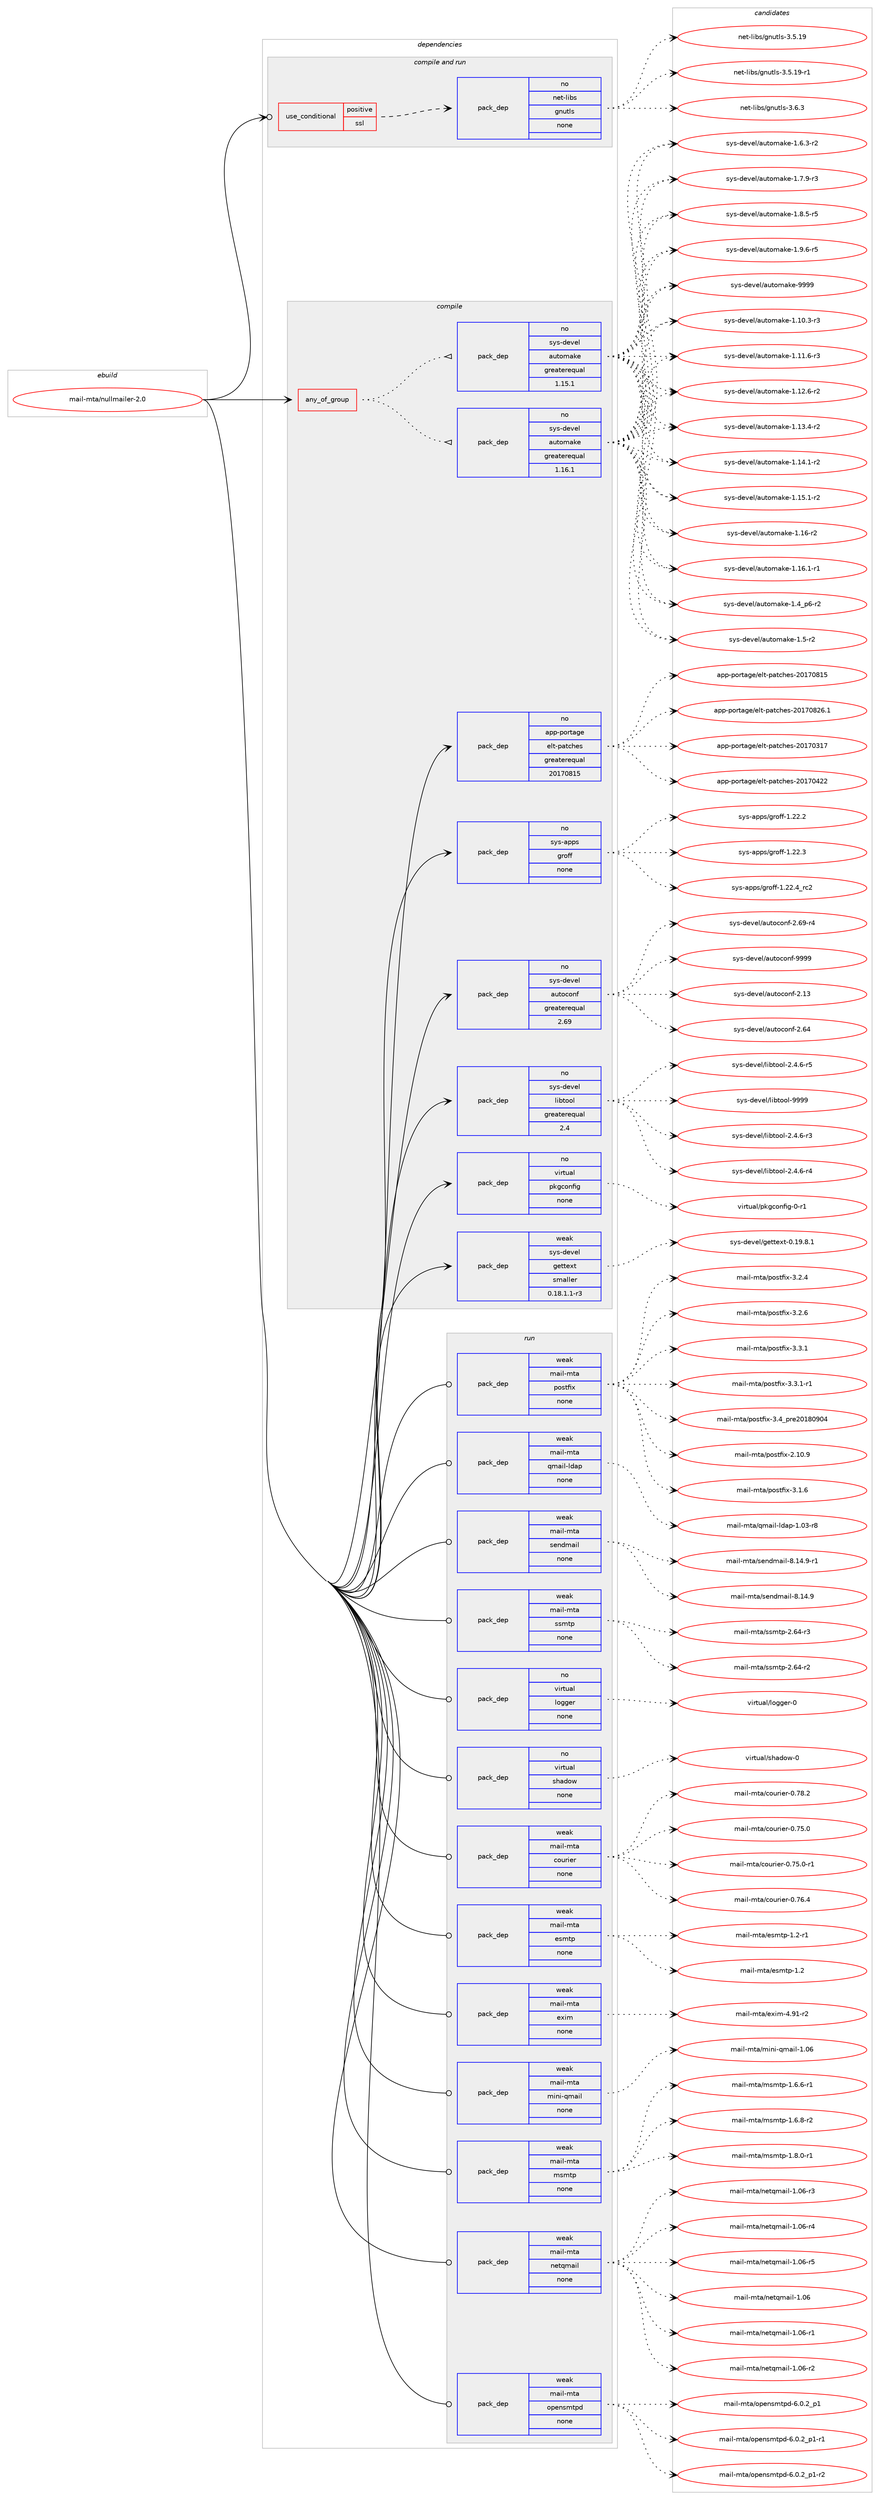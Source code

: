 digraph prolog {

# *************
# Graph options
# *************

newrank=true;
concentrate=true;
compound=true;
graph [rankdir=LR,fontname=Helvetica,fontsize=10,ranksep=1.5];#, ranksep=2.5, nodesep=0.2];
edge  [arrowhead=vee];
node  [fontname=Helvetica,fontsize=10];

# **********
# The ebuild
# **********

subgraph cluster_leftcol {
color=gray;
rank=same;
label=<<i>ebuild</i>>;
id [label="mail-mta/nullmailer-2.0", color=red, width=4, href="../mail-mta/nullmailer-2.0.svg"];
}

# ****************
# The dependencies
# ****************

subgraph cluster_midcol {
color=gray;
label=<<i>dependencies</i>>;
subgraph cluster_compile {
fillcolor="#eeeeee";
style=filled;
label=<<i>compile</i>>;
subgraph any142 {
dependency7755 [label=<<TABLE BORDER="0" CELLBORDER="1" CELLSPACING="0" CELLPADDING="4"><TR><TD CELLPADDING="10">any_of_group</TD></TR></TABLE>>, shape=none, color=red];subgraph pack5991 {
dependency7756 [label=<<TABLE BORDER="0" CELLBORDER="1" CELLSPACING="0" CELLPADDING="4" WIDTH="220"><TR><TD ROWSPAN="6" CELLPADDING="30">pack_dep</TD></TR><TR><TD WIDTH="110">no</TD></TR><TR><TD>sys-devel</TD></TR><TR><TD>automake</TD></TR><TR><TD>greaterequal</TD></TR><TR><TD>1.16.1</TD></TR></TABLE>>, shape=none, color=blue];
}
dependency7755:e -> dependency7756:w [weight=20,style="dotted",arrowhead="oinv"];
subgraph pack5992 {
dependency7757 [label=<<TABLE BORDER="0" CELLBORDER="1" CELLSPACING="0" CELLPADDING="4" WIDTH="220"><TR><TD ROWSPAN="6" CELLPADDING="30">pack_dep</TD></TR><TR><TD WIDTH="110">no</TD></TR><TR><TD>sys-devel</TD></TR><TR><TD>automake</TD></TR><TR><TD>greaterequal</TD></TR><TR><TD>1.15.1</TD></TR></TABLE>>, shape=none, color=blue];
}
dependency7755:e -> dependency7757:w [weight=20,style="dotted",arrowhead="oinv"];
}
id:e -> dependency7755:w [weight=20,style="solid",arrowhead="vee"];
subgraph pack5993 {
dependency7758 [label=<<TABLE BORDER="0" CELLBORDER="1" CELLSPACING="0" CELLPADDING="4" WIDTH="220"><TR><TD ROWSPAN="6" CELLPADDING="30">pack_dep</TD></TR><TR><TD WIDTH="110">no</TD></TR><TR><TD>app-portage</TD></TR><TR><TD>elt-patches</TD></TR><TR><TD>greaterequal</TD></TR><TR><TD>20170815</TD></TR></TABLE>>, shape=none, color=blue];
}
id:e -> dependency7758:w [weight=20,style="solid",arrowhead="vee"];
subgraph pack5994 {
dependency7759 [label=<<TABLE BORDER="0" CELLBORDER="1" CELLSPACING="0" CELLPADDING="4" WIDTH="220"><TR><TD ROWSPAN="6" CELLPADDING="30">pack_dep</TD></TR><TR><TD WIDTH="110">no</TD></TR><TR><TD>sys-apps</TD></TR><TR><TD>groff</TD></TR><TR><TD>none</TD></TR><TR><TD></TD></TR></TABLE>>, shape=none, color=blue];
}
id:e -> dependency7759:w [weight=20,style="solid",arrowhead="vee"];
subgraph pack5995 {
dependency7760 [label=<<TABLE BORDER="0" CELLBORDER="1" CELLSPACING="0" CELLPADDING="4" WIDTH="220"><TR><TD ROWSPAN="6" CELLPADDING="30">pack_dep</TD></TR><TR><TD WIDTH="110">no</TD></TR><TR><TD>sys-devel</TD></TR><TR><TD>autoconf</TD></TR><TR><TD>greaterequal</TD></TR><TR><TD>2.69</TD></TR></TABLE>>, shape=none, color=blue];
}
id:e -> dependency7760:w [weight=20,style="solid",arrowhead="vee"];
subgraph pack5996 {
dependency7761 [label=<<TABLE BORDER="0" CELLBORDER="1" CELLSPACING="0" CELLPADDING="4" WIDTH="220"><TR><TD ROWSPAN="6" CELLPADDING="30">pack_dep</TD></TR><TR><TD WIDTH="110">no</TD></TR><TR><TD>sys-devel</TD></TR><TR><TD>libtool</TD></TR><TR><TD>greaterequal</TD></TR><TR><TD>2.4</TD></TR></TABLE>>, shape=none, color=blue];
}
id:e -> dependency7761:w [weight=20,style="solid",arrowhead="vee"];
subgraph pack5997 {
dependency7762 [label=<<TABLE BORDER="0" CELLBORDER="1" CELLSPACING="0" CELLPADDING="4" WIDTH="220"><TR><TD ROWSPAN="6" CELLPADDING="30">pack_dep</TD></TR><TR><TD WIDTH="110">no</TD></TR><TR><TD>virtual</TD></TR><TR><TD>pkgconfig</TD></TR><TR><TD>none</TD></TR><TR><TD></TD></TR></TABLE>>, shape=none, color=blue];
}
id:e -> dependency7762:w [weight=20,style="solid",arrowhead="vee"];
subgraph pack5998 {
dependency7763 [label=<<TABLE BORDER="0" CELLBORDER="1" CELLSPACING="0" CELLPADDING="4" WIDTH="220"><TR><TD ROWSPAN="6" CELLPADDING="30">pack_dep</TD></TR><TR><TD WIDTH="110">weak</TD></TR><TR><TD>sys-devel</TD></TR><TR><TD>gettext</TD></TR><TR><TD>smaller</TD></TR><TR><TD>0.18.1.1-r3</TD></TR></TABLE>>, shape=none, color=blue];
}
id:e -> dependency7763:w [weight=20,style="solid",arrowhead="vee"];
}
subgraph cluster_compileandrun {
fillcolor="#eeeeee";
style=filled;
label=<<i>compile and run</i>>;
subgraph cond1613 {
dependency7764 [label=<<TABLE BORDER="0" CELLBORDER="1" CELLSPACING="0" CELLPADDING="4"><TR><TD ROWSPAN="3" CELLPADDING="10">use_conditional</TD></TR><TR><TD>positive</TD></TR><TR><TD>ssl</TD></TR></TABLE>>, shape=none, color=red];
subgraph pack5999 {
dependency7765 [label=<<TABLE BORDER="0" CELLBORDER="1" CELLSPACING="0" CELLPADDING="4" WIDTH="220"><TR><TD ROWSPAN="6" CELLPADDING="30">pack_dep</TD></TR><TR><TD WIDTH="110">no</TD></TR><TR><TD>net-libs</TD></TR><TR><TD>gnutls</TD></TR><TR><TD>none</TD></TR><TR><TD></TD></TR></TABLE>>, shape=none, color=blue];
}
dependency7764:e -> dependency7765:w [weight=20,style="dashed",arrowhead="vee"];
}
id:e -> dependency7764:w [weight=20,style="solid",arrowhead="odotvee"];
}
subgraph cluster_run {
fillcolor="#eeeeee";
style=filled;
label=<<i>run</i>>;
subgraph pack6000 {
dependency7766 [label=<<TABLE BORDER="0" CELLBORDER="1" CELLSPACING="0" CELLPADDING="4" WIDTH="220"><TR><TD ROWSPAN="6" CELLPADDING="30">pack_dep</TD></TR><TR><TD WIDTH="110">no</TD></TR><TR><TD>virtual</TD></TR><TR><TD>logger</TD></TR><TR><TD>none</TD></TR><TR><TD></TD></TR></TABLE>>, shape=none, color=blue];
}
id:e -> dependency7766:w [weight=20,style="solid",arrowhead="odot"];
subgraph pack6001 {
dependency7767 [label=<<TABLE BORDER="0" CELLBORDER="1" CELLSPACING="0" CELLPADDING="4" WIDTH="220"><TR><TD ROWSPAN="6" CELLPADDING="30">pack_dep</TD></TR><TR><TD WIDTH="110">no</TD></TR><TR><TD>virtual</TD></TR><TR><TD>shadow</TD></TR><TR><TD>none</TD></TR><TR><TD></TD></TR></TABLE>>, shape=none, color=blue];
}
id:e -> dependency7767:w [weight=20,style="solid",arrowhead="odot"];
subgraph pack6002 {
dependency7768 [label=<<TABLE BORDER="0" CELLBORDER="1" CELLSPACING="0" CELLPADDING="4" WIDTH="220"><TR><TD ROWSPAN="6" CELLPADDING="30">pack_dep</TD></TR><TR><TD WIDTH="110">weak</TD></TR><TR><TD>mail-mta</TD></TR><TR><TD>courier</TD></TR><TR><TD>none</TD></TR><TR><TD></TD></TR></TABLE>>, shape=none, color=blue];
}
id:e -> dependency7768:w [weight=20,style="solid",arrowhead="odot"];
subgraph pack6003 {
dependency7769 [label=<<TABLE BORDER="0" CELLBORDER="1" CELLSPACING="0" CELLPADDING="4" WIDTH="220"><TR><TD ROWSPAN="6" CELLPADDING="30">pack_dep</TD></TR><TR><TD WIDTH="110">weak</TD></TR><TR><TD>mail-mta</TD></TR><TR><TD>esmtp</TD></TR><TR><TD>none</TD></TR><TR><TD></TD></TR></TABLE>>, shape=none, color=blue];
}
id:e -> dependency7769:w [weight=20,style="solid",arrowhead="odot"];
subgraph pack6004 {
dependency7770 [label=<<TABLE BORDER="0" CELLBORDER="1" CELLSPACING="0" CELLPADDING="4" WIDTH="220"><TR><TD ROWSPAN="6" CELLPADDING="30">pack_dep</TD></TR><TR><TD WIDTH="110">weak</TD></TR><TR><TD>mail-mta</TD></TR><TR><TD>exim</TD></TR><TR><TD>none</TD></TR><TR><TD></TD></TR></TABLE>>, shape=none, color=blue];
}
id:e -> dependency7770:w [weight=20,style="solid",arrowhead="odot"];
subgraph pack6005 {
dependency7771 [label=<<TABLE BORDER="0" CELLBORDER="1" CELLSPACING="0" CELLPADDING="4" WIDTH="220"><TR><TD ROWSPAN="6" CELLPADDING="30">pack_dep</TD></TR><TR><TD WIDTH="110">weak</TD></TR><TR><TD>mail-mta</TD></TR><TR><TD>mini-qmail</TD></TR><TR><TD>none</TD></TR><TR><TD></TD></TR></TABLE>>, shape=none, color=blue];
}
id:e -> dependency7771:w [weight=20,style="solid",arrowhead="odot"];
subgraph pack6006 {
dependency7772 [label=<<TABLE BORDER="0" CELLBORDER="1" CELLSPACING="0" CELLPADDING="4" WIDTH="220"><TR><TD ROWSPAN="6" CELLPADDING="30">pack_dep</TD></TR><TR><TD WIDTH="110">weak</TD></TR><TR><TD>mail-mta</TD></TR><TR><TD>msmtp</TD></TR><TR><TD>none</TD></TR><TR><TD></TD></TR></TABLE>>, shape=none, color=blue];
}
id:e -> dependency7772:w [weight=20,style="solid",arrowhead="odot"];
subgraph pack6007 {
dependency7773 [label=<<TABLE BORDER="0" CELLBORDER="1" CELLSPACING="0" CELLPADDING="4" WIDTH="220"><TR><TD ROWSPAN="6" CELLPADDING="30">pack_dep</TD></TR><TR><TD WIDTH="110">weak</TD></TR><TR><TD>mail-mta</TD></TR><TR><TD>netqmail</TD></TR><TR><TD>none</TD></TR><TR><TD></TD></TR></TABLE>>, shape=none, color=blue];
}
id:e -> dependency7773:w [weight=20,style="solid",arrowhead="odot"];
subgraph pack6008 {
dependency7774 [label=<<TABLE BORDER="0" CELLBORDER="1" CELLSPACING="0" CELLPADDING="4" WIDTH="220"><TR><TD ROWSPAN="6" CELLPADDING="30">pack_dep</TD></TR><TR><TD WIDTH="110">weak</TD></TR><TR><TD>mail-mta</TD></TR><TR><TD>opensmtpd</TD></TR><TR><TD>none</TD></TR><TR><TD></TD></TR></TABLE>>, shape=none, color=blue];
}
id:e -> dependency7774:w [weight=20,style="solid",arrowhead="odot"];
subgraph pack6009 {
dependency7775 [label=<<TABLE BORDER="0" CELLBORDER="1" CELLSPACING="0" CELLPADDING="4" WIDTH="220"><TR><TD ROWSPAN="6" CELLPADDING="30">pack_dep</TD></TR><TR><TD WIDTH="110">weak</TD></TR><TR><TD>mail-mta</TD></TR><TR><TD>postfix</TD></TR><TR><TD>none</TD></TR><TR><TD></TD></TR></TABLE>>, shape=none, color=blue];
}
id:e -> dependency7775:w [weight=20,style="solid",arrowhead="odot"];
subgraph pack6010 {
dependency7776 [label=<<TABLE BORDER="0" CELLBORDER="1" CELLSPACING="0" CELLPADDING="4" WIDTH="220"><TR><TD ROWSPAN="6" CELLPADDING="30">pack_dep</TD></TR><TR><TD WIDTH="110">weak</TD></TR><TR><TD>mail-mta</TD></TR><TR><TD>qmail-ldap</TD></TR><TR><TD>none</TD></TR><TR><TD></TD></TR></TABLE>>, shape=none, color=blue];
}
id:e -> dependency7776:w [weight=20,style="solid",arrowhead="odot"];
subgraph pack6011 {
dependency7777 [label=<<TABLE BORDER="0" CELLBORDER="1" CELLSPACING="0" CELLPADDING="4" WIDTH="220"><TR><TD ROWSPAN="6" CELLPADDING="30">pack_dep</TD></TR><TR><TD WIDTH="110">weak</TD></TR><TR><TD>mail-mta</TD></TR><TR><TD>sendmail</TD></TR><TR><TD>none</TD></TR><TR><TD></TD></TR></TABLE>>, shape=none, color=blue];
}
id:e -> dependency7777:w [weight=20,style="solid",arrowhead="odot"];
subgraph pack6012 {
dependency7778 [label=<<TABLE BORDER="0" CELLBORDER="1" CELLSPACING="0" CELLPADDING="4" WIDTH="220"><TR><TD ROWSPAN="6" CELLPADDING="30">pack_dep</TD></TR><TR><TD WIDTH="110">weak</TD></TR><TR><TD>mail-mta</TD></TR><TR><TD>ssmtp</TD></TR><TR><TD>none</TD></TR><TR><TD></TD></TR></TABLE>>, shape=none, color=blue];
}
id:e -> dependency7778:w [weight=20,style="solid",arrowhead="odot"];
}
}

# **************
# The candidates
# **************

subgraph cluster_choices {
rank=same;
color=gray;
label=<<i>candidates</i>>;

subgraph choice5991 {
color=black;
nodesep=1;
choice11512111545100101118101108479711711611110997107101454946494846514511451 [label="sys-devel/automake-1.10.3-r3", color=red, width=4,href="../sys-devel/automake-1.10.3-r3.svg"];
choice11512111545100101118101108479711711611110997107101454946494946544511451 [label="sys-devel/automake-1.11.6-r3", color=red, width=4,href="../sys-devel/automake-1.11.6-r3.svg"];
choice11512111545100101118101108479711711611110997107101454946495046544511450 [label="sys-devel/automake-1.12.6-r2", color=red, width=4,href="../sys-devel/automake-1.12.6-r2.svg"];
choice11512111545100101118101108479711711611110997107101454946495146524511450 [label="sys-devel/automake-1.13.4-r2", color=red, width=4,href="../sys-devel/automake-1.13.4-r2.svg"];
choice11512111545100101118101108479711711611110997107101454946495246494511450 [label="sys-devel/automake-1.14.1-r2", color=red, width=4,href="../sys-devel/automake-1.14.1-r2.svg"];
choice11512111545100101118101108479711711611110997107101454946495346494511450 [label="sys-devel/automake-1.15.1-r2", color=red, width=4,href="../sys-devel/automake-1.15.1-r2.svg"];
choice1151211154510010111810110847971171161111099710710145494649544511450 [label="sys-devel/automake-1.16-r2", color=red, width=4,href="../sys-devel/automake-1.16-r2.svg"];
choice11512111545100101118101108479711711611110997107101454946495446494511449 [label="sys-devel/automake-1.16.1-r1", color=red, width=4,href="../sys-devel/automake-1.16.1-r1.svg"];
choice115121115451001011181011084797117116111109971071014549465295112544511450 [label="sys-devel/automake-1.4_p6-r2", color=red, width=4,href="../sys-devel/automake-1.4_p6-r2.svg"];
choice11512111545100101118101108479711711611110997107101454946534511450 [label="sys-devel/automake-1.5-r2", color=red, width=4,href="../sys-devel/automake-1.5-r2.svg"];
choice115121115451001011181011084797117116111109971071014549465446514511450 [label="sys-devel/automake-1.6.3-r2", color=red, width=4,href="../sys-devel/automake-1.6.3-r2.svg"];
choice115121115451001011181011084797117116111109971071014549465546574511451 [label="sys-devel/automake-1.7.9-r3", color=red, width=4,href="../sys-devel/automake-1.7.9-r3.svg"];
choice115121115451001011181011084797117116111109971071014549465646534511453 [label="sys-devel/automake-1.8.5-r5", color=red, width=4,href="../sys-devel/automake-1.8.5-r5.svg"];
choice115121115451001011181011084797117116111109971071014549465746544511453 [label="sys-devel/automake-1.9.6-r5", color=red, width=4,href="../sys-devel/automake-1.9.6-r5.svg"];
choice115121115451001011181011084797117116111109971071014557575757 [label="sys-devel/automake-9999", color=red, width=4,href="../sys-devel/automake-9999.svg"];
dependency7756:e -> choice11512111545100101118101108479711711611110997107101454946494846514511451:w [style=dotted,weight="100"];
dependency7756:e -> choice11512111545100101118101108479711711611110997107101454946494946544511451:w [style=dotted,weight="100"];
dependency7756:e -> choice11512111545100101118101108479711711611110997107101454946495046544511450:w [style=dotted,weight="100"];
dependency7756:e -> choice11512111545100101118101108479711711611110997107101454946495146524511450:w [style=dotted,weight="100"];
dependency7756:e -> choice11512111545100101118101108479711711611110997107101454946495246494511450:w [style=dotted,weight="100"];
dependency7756:e -> choice11512111545100101118101108479711711611110997107101454946495346494511450:w [style=dotted,weight="100"];
dependency7756:e -> choice1151211154510010111810110847971171161111099710710145494649544511450:w [style=dotted,weight="100"];
dependency7756:e -> choice11512111545100101118101108479711711611110997107101454946495446494511449:w [style=dotted,weight="100"];
dependency7756:e -> choice115121115451001011181011084797117116111109971071014549465295112544511450:w [style=dotted,weight="100"];
dependency7756:e -> choice11512111545100101118101108479711711611110997107101454946534511450:w [style=dotted,weight="100"];
dependency7756:e -> choice115121115451001011181011084797117116111109971071014549465446514511450:w [style=dotted,weight="100"];
dependency7756:e -> choice115121115451001011181011084797117116111109971071014549465546574511451:w [style=dotted,weight="100"];
dependency7756:e -> choice115121115451001011181011084797117116111109971071014549465646534511453:w [style=dotted,weight="100"];
dependency7756:e -> choice115121115451001011181011084797117116111109971071014549465746544511453:w [style=dotted,weight="100"];
dependency7756:e -> choice115121115451001011181011084797117116111109971071014557575757:w [style=dotted,weight="100"];
}
subgraph choice5992 {
color=black;
nodesep=1;
choice11512111545100101118101108479711711611110997107101454946494846514511451 [label="sys-devel/automake-1.10.3-r3", color=red, width=4,href="../sys-devel/automake-1.10.3-r3.svg"];
choice11512111545100101118101108479711711611110997107101454946494946544511451 [label="sys-devel/automake-1.11.6-r3", color=red, width=4,href="../sys-devel/automake-1.11.6-r3.svg"];
choice11512111545100101118101108479711711611110997107101454946495046544511450 [label="sys-devel/automake-1.12.6-r2", color=red, width=4,href="../sys-devel/automake-1.12.6-r2.svg"];
choice11512111545100101118101108479711711611110997107101454946495146524511450 [label="sys-devel/automake-1.13.4-r2", color=red, width=4,href="../sys-devel/automake-1.13.4-r2.svg"];
choice11512111545100101118101108479711711611110997107101454946495246494511450 [label="sys-devel/automake-1.14.1-r2", color=red, width=4,href="../sys-devel/automake-1.14.1-r2.svg"];
choice11512111545100101118101108479711711611110997107101454946495346494511450 [label="sys-devel/automake-1.15.1-r2", color=red, width=4,href="../sys-devel/automake-1.15.1-r2.svg"];
choice1151211154510010111810110847971171161111099710710145494649544511450 [label="sys-devel/automake-1.16-r2", color=red, width=4,href="../sys-devel/automake-1.16-r2.svg"];
choice11512111545100101118101108479711711611110997107101454946495446494511449 [label="sys-devel/automake-1.16.1-r1", color=red, width=4,href="../sys-devel/automake-1.16.1-r1.svg"];
choice115121115451001011181011084797117116111109971071014549465295112544511450 [label="sys-devel/automake-1.4_p6-r2", color=red, width=4,href="../sys-devel/automake-1.4_p6-r2.svg"];
choice11512111545100101118101108479711711611110997107101454946534511450 [label="sys-devel/automake-1.5-r2", color=red, width=4,href="../sys-devel/automake-1.5-r2.svg"];
choice115121115451001011181011084797117116111109971071014549465446514511450 [label="sys-devel/automake-1.6.3-r2", color=red, width=4,href="../sys-devel/automake-1.6.3-r2.svg"];
choice115121115451001011181011084797117116111109971071014549465546574511451 [label="sys-devel/automake-1.7.9-r3", color=red, width=4,href="../sys-devel/automake-1.7.9-r3.svg"];
choice115121115451001011181011084797117116111109971071014549465646534511453 [label="sys-devel/automake-1.8.5-r5", color=red, width=4,href="../sys-devel/automake-1.8.5-r5.svg"];
choice115121115451001011181011084797117116111109971071014549465746544511453 [label="sys-devel/automake-1.9.6-r5", color=red, width=4,href="../sys-devel/automake-1.9.6-r5.svg"];
choice115121115451001011181011084797117116111109971071014557575757 [label="sys-devel/automake-9999", color=red, width=4,href="../sys-devel/automake-9999.svg"];
dependency7757:e -> choice11512111545100101118101108479711711611110997107101454946494846514511451:w [style=dotted,weight="100"];
dependency7757:e -> choice11512111545100101118101108479711711611110997107101454946494946544511451:w [style=dotted,weight="100"];
dependency7757:e -> choice11512111545100101118101108479711711611110997107101454946495046544511450:w [style=dotted,weight="100"];
dependency7757:e -> choice11512111545100101118101108479711711611110997107101454946495146524511450:w [style=dotted,weight="100"];
dependency7757:e -> choice11512111545100101118101108479711711611110997107101454946495246494511450:w [style=dotted,weight="100"];
dependency7757:e -> choice11512111545100101118101108479711711611110997107101454946495346494511450:w [style=dotted,weight="100"];
dependency7757:e -> choice1151211154510010111810110847971171161111099710710145494649544511450:w [style=dotted,weight="100"];
dependency7757:e -> choice11512111545100101118101108479711711611110997107101454946495446494511449:w [style=dotted,weight="100"];
dependency7757:e -> choice115121115451001011181011084797117116111109971071014549465295112544511450:w [style=dotted,weight="100"];
dependency7757:e -> choice11512111545100101118101108479711711611110997107101454946534511450:w [style=dotted,weight="100"];
dependency7757:e -> choice115121115451001011181011084797117116111109971071014549465446514511450:w [style=dotted,weight="100"];
dependency7757:e -> choice115121115451001011181011084797117116111109971071014549465546574511451:w [style=dotted,weight="100"];
dependency7757:e -> choice115121115451001011181011084797117116111109971071014549465646534511453:w [style=dotted,weight="100"];
dependency7757:e -> choice115121115451001011181011084797117116111109971071014549465746544511453:w [style=dotted,weight="100"];
dependency7757:e -> choice115121115451001011181011084797117116111109971071014557575757:w [style=dotted,weight="100"];
}
subgraph choice5993 {
color=black;
nodesep=1;
choice97112112451121111141169710310147101108116451129711699104101115455048495548514955 [label="app-portage/elt-patches-20170317", color=red, width=4,href="../app-portage/elt-patches-20170317.svg"];
choice97112112451121111141169710310147101108116451129711699104101115455048495548525050 [label="app-portage/elt-patches-20170422", color=red, width=4,href="../app-portage/elt-patches-20170422.svg"];
choice97112112451121111141169710310147101108116451129711699104101115455048495548564953 [label="app-portage/elt-patches-20170815", color=red, width=4,href="../app-portage/elt-patches-20170815.svg"];
choice971121124511211111411697103101471011081164511297116991041011154550484955485650544649 [label="app-portage/elt-patches-20170826.1", color=red, width=4,href="../app-portage/elt-patches-20170826.1.svg"];
dependency7758:e -> choice97112112451121111141169710310147101108116451129711699104101115455048495548514955:w [style=dotted,weight="100"];
dependency7758:e -> choice97112112451121111141169710310147101108116451129711699104101115455048495548525050:w [style=dotted,weight="100"];
dependency7758:e -> choice97112112451121111141169710310147101108116451129711699104101115455048495548564953:w [style=dotted,weight="100"];
dependency7758:e -> choice971121124511211111411697103101471011081164511297116991041011154550484955485650544649:w [style=dotted,weight="100"];
}
subgraph choice5994 {
color=black;
nodesep=1;
choice11512111545971121121154710311411110210245494650504650 [label="sys-apps/groff-1.22.2", color=red, width=4,href="../sys-apps/groff-1.22.2.svg"];
choice11512111545971121121154710311411110210245494650504651 [label="sys-apps/groff-1.22.3", color=red, width=4,href="../sys-apps/groff-1.22.3.svg"];
choice11512111545971121121154710311411110210245494650504652951149950 [label="sys-apps/groff-1.22.4_rc2", color=red, width=4,href="../sys-apps/groff-1.22.4_rc2.svg"];
dependency7759:e -> choice11512111545971121121154710311411110210245494650504650:w [style=dotted,weight="100"];
dependency7759:e -> choice11512111545971121121154710311411110210245494650504651:w [style=dotted,weight="100"];
dependency7759:e -> choice11512111545971121121154710311411110210245494650504652951149950:w [style=dotted,weight="100"];
}
subgraph choice5995 {
color=black;
nodesep=1;
choice115121115451001011181011084797117116111991111101024550464951 [label="sys-devel/autoconf-2.13", color=red, width=4,href="../sys-devel/autoconf-2.13.svg"];
choice115121115451001011181011084797117116111991111101024550465452 [label="sys-devel/autoconf-2.64", color=red, width=4,href="../sys-devel/autoconf-2.64.svg"];
choice1151211154510010111810110847971171161119911111010245504654574511452 [label="sys-devel/autoconf-2.69-r4", color=red, width=4,href="../sys-devel/autoconf-2.69-r4.svg"];
choice115121115451001011181011084797117116111991111101024557575757 [label="sys-devel/autoconf-9999", color=red, width=4,href="../sys-devel/autoconf-9999.svg"];
dependency7760:e -> choice115121115451001011181011084797117116111991111101024550464951:w [style=dotted,weight="100"];
dependency7760:e -> choice115121115451001011181011084797117116111991111101024550465452:w [style=dotted,weight="100"];
dependency7760:e -> choice1151211154510010111810110847971171161119911111010245504654574511452:w [style=dotted,weight="100"];
dependency7760:e -> choice115121115451001011181011084797117116111991111101024557575757:w [style=dotted,weight="100"];
}
subgraph choice5996 {
color=black;
nodesep=1;
choice1151211154510010111810110847108105981161111111084550465246544511451 [label="sys-devel/libtool-2.4.6-r3", color=red, width=4,href="../sys-devel/libtool-2.4.6-r3.svg"];
choice1151211154510010111810110847108105981161111111084550465246544511452 [label="sys-devel/libtool-2.4.6-r4", color=red, width=4,href="../sys-devel/libtool-2.4.6-r4.svg"];
choice1151211154510010111810110847108105981161111111084550465246544511453 [label="sys-devel/libtool-2.4.6-r5", color=red, width=4,href="../sys-devel/libtool-2.4.6-r5.svg"];
choice1151211154510010111810110847108105981161111111084557575757 [label="sys-devel/libtool-9999", color=red, width=4,href="../sys-devel/libtool-9999.svg"];
dependency7761:e -> choice1151211154510010111810110847108105981161111111084550465246544511451:w [style=dotted,weight="100"];
dependency7761:e -> choice1151211154510010111810110847108105981161111111084550465246544511452:w [style=dotted,weight="100"];
dependency7761:e -> choice1151211154510010111810110847108105981161111111084550465246544511453:w [style=dotted,weight="100"];
dependency7761:e -> choice1151211154510010111810110847108105981161111111084557575757:w [style=dotted,weight="100"];
}
subgraph choice5997 {
color=black;
nodesep=1;
choice11810511411611797108471121071039911111010210510345484511449 [label="virtual/pkgconfig-0-r1", color=red, width=4,href="../virtual/pkgconfig-0-r1.svg"];
dependency7762:e -> choice11810511411611797108471121071039911111010210510345484511449:w [style=dotted,weight="100"];
}
subgraph choice5998 {
color=black;
nodesep=1;
choice1151211154510010111810110847103101116116101120116454846495746564649 [label="sys-devel/gettext-0.19.8.1", color=red, width=4,href="../sys-devel/gettext-0.19.8.1.svg"];
dependency7763:e -> choice1151211154510010111810110847103101116116101120116454846495746564649:w [style=dotted,weight="100"];
}
subgraph choice5999 {
color=black;
nodesep=1;
choice11010111645108105981154710311011711610811545514653464957 [label="net-libs/gnutls-3.5.19", color=red, width=4,href="../net-libs/gnutls-3.5.19.svg"];
choice110101116451081059811547103110117116108115455146534649574511449 [label="net-libs/gnutls-3.5.19-r1", color=red, width=4,href="../net-libs/gnutls-3.5.19-r1.svg"];
choice110101116451081059811547103110117116108115455146544651 [label="net-libs/gnutls-3.6.3", color=red, width=4,href="../net-libs/gnutls-3.6.3.svg"];
dependency7765:e -> choice11010111645108105981154710311011711610811545514653464957:w [style=dotted,weight="100"];
dependency7765:e -> choice110101116451081059811547103110117116108115455146534649574511449:w [style=dotted,weight="100"];
dependency7765:e -> choice110101116451081059811547103110117116108115455146544651:w [style=dotted,weight="100"];
}
subgraph choice6000 {
color=black;
nodesep=1;
choice11810511411611797108471081111031031011144548 [label="virtual/logger-0", color=red, width=4,href="../virtual/logger-0.svg"];
dependency7766:e -> choice11810511411611797108471081111031031011144548:w [style=dotted,weight="100"];
}
subgraph choice6001 {
color=black;
nodesep=1;
choice1181051141161179710847115104971001111194548 [label="virtual/shadow-0", color=red, width=4,href="../virtual/shadow-0.svg"];
dependency7767:e -> choice1181051141161179710847115104971001111194548:w [style=dotted,weight="100"];
}
subgraph choice6002 {
color=black;
nodesep=1;
choice109971051084510911697479911111711410510111445484655534648 [label="mail-mta/courier-0.75.0", color=red, width=4,href="../mail-mta/courier-0.75.0.svg"];
choice1099710510845109116974799111117114105101114454846555346484511449 [label="mail-mta/courier-0.75.0-r1", color=red, width=4,href="../mail-mta/courier-0.75.0-r1.svg"];
choice109971051084510911697479911111711410510111445484655544652 [label="mail-mta/courier-0.76.4", color=red, width=4,href="../mail-mta/courier-0.76.4.svg"];
choice109971051084510911697479911111711410510111445484655564650 [label="mail-mta/courier-0.78.2", color=red, width=4,href="../mail-mta/courier-0.78.2.svg"];
dependency7768:e -> choice109971051084510911697479911111711410510111445484655534648:w [style=dotted,weight="100"];
dependency7768:e -> choice1099710510845109116974799111117114105101114454846555346484511449:w [style=dotted,weight="100"];
dependency7768:e -> choice109971051084510911697479911111711410510111445484655544652:w [style=dotted,weight="100"];
dependency7768:e -> choice109971051084510911697479911111711410510111445484655564650:w [style=dotted,weight="100"];
}
subgraph choice6003 {
color=black;
nodesep=1;
choice1099710510845109116974710111510911611245494650 [label="mail-mta/esmtp-1.2", color=red, width=4,href="../mail-mta/esmtp-1.2.svg"];
choice10997105108451091169747101115109116112454946504511449 [label="mail-mta/esmtp-1.2-r1", color=red, width=4,href="../mail-mta/esmtp-1.2-r1.svg"];
dependency7769:e -> choice1099710510845109116974710111510911611245494650:w [style=dotted,weight="100"];
dependency7769:e -> choice10997105108451091169747101115109116112454946504511449:w [style=dotted,weight="100"];
}
subgraph choice6004 {
color=black;
nodesep=1;
choice1099710510845109116974710112010510945524657494511450 [label="mail-mta/exim-4.91-r2", color=red, width=4,href="../mail-mta/exim-4.91-r2.svg"];
dependency7770:e -> choice1099710510845109116974710112010510945524657494511450:w [style=dotted,weight="100"];
}
subgraph choice6005 {
color=black;
nodesep=1;
choice1099710510845109116974710910511010545113109971051084549464854 [label="mail-mta/mini-qmail-1.06", color=red, width=4,href="../mail-mta/mini-qmail-1.06.svg"];
dependency7771:e -> choice1099710510845109116974710910511010545113109971051084549464854:w [style=dotted,weight="100"];
}
subgraph choice6006 {
color=black;
nodesep=1;
choice109971051084510911697471091151091161124549465446544511449 [label="mail-mta/msmtp-1.6.6-r1", color=red, width=4,href="../mail-mta/msmtp-1.6.6-r1.svg"];
choice109971051084510911697471091151091161124549465446564511450 [label="mail-mta/msmtp-1.6.8-r2", color=red, width=4,href="../mail-mta/msmtp-1.6.8-r2.svg"];
choice109971051084510911697471091151091161124549465646484511449 [label="mail-mta/msmtp-1.8.0-r1", color=red, width=4,href="../mail-mta/msmtp-1.8.0-r1.svg"];
dependency7772:e -> choice109971051084510911697471091151091161124549465446544511449:w [style=dotted,weight="100"];
dependency7772:e -> choice109971051084510911697471091151091161124549465446564511450:w [style=dotted,weight="100"];
dependency7772:e -> choice109971051084510911697471091151091161124549465646484511449:w [style=dotted,weight="100"];
}
subgraph choice6007 {
color=black;
nodesep=1;
choice10997105108451091169747110101116113109971051084549464854 [label="mail-mta/netqmail-1.06", color=red, width=4,href="../mail-mta/netqmail-1.06.svg"];
choice109971051084510911697471101011161131099710510845494648544511449 [label="mail-mta/netqmail-1.06-r1", color=red, width=4,href="../mail-mta/netqmail-1.06-r1.svg"];
choice109971051084510911697471101011161131099710510845494648544511450 [label="mail-mta/netqmail-1.06-r2", color=red, width=4,href="../mail-mta/netqmail-1.06-r2.svg"];
choice109971051084510911697471101011161131099710510845494648544511451 [label="mail-mta/netqmail-1.06-r3", color=red, width=4,href="../mail-mta/netqmail-1.06-r3.svg"];
choice109971051084510911697471101011161131099710510845494648544511452 [label="mail-mta/netqmail-1.06-r4", color=red, width=4,href="../mail-mta/netqmail-1.06-r4.svg"];
choice109971051084510911697471101011161131099710510845494648544511453 [label="mail-mta/netqmail-1.06-r5", color=red, width=4,href="../mail-mta/netqmail-1.06-r5.svg"];
dependency7773:e -> choice10997105108451091169747110101116113109971051084549464854:w [style=dotted,weight="100"];
dependency7773:e -> choice109971051084510911697471101011161131099710510845494648544511449:w [style=dotted,weight="100"];
dependency7773:e -> choice109971051084510911697471101011161131099710510845494648544511450:w [style=dotted,weight="100"];
dependency7773:e -> choice109971051084510911697471101011161131099710510845494648544511451:w [style=dotted,weight="100"];
dependency7773:e -> choice109971051084510911697471101011161131099710510845494648544511452:w [style=dotted,weight="100"];
dependency7773:e -> choice109971051084510911697471101011161131099710510845494648544511453:w [style=dotted,weight="100"];
}
subgraph choice6008 {
color=black;
nodesep=1;
choice109971051084510911697471111121011101151091161121004554464846509511249 [label="mail-mta/opensmtpd-6.0.2_p1", color=red, width=4,href="../mail-mta/opensmtpd-6.0.2_p1.svg"];
choice1099710510845109116974711111210111011510911611210045544648465095112494511449 [label="mail-mta/opensmtpd-6.0.2_p1-r1", color=red, width=4,href="../mail-mta/opensmtpd-6.0.2_p1-r1.svg"];
choice1099710510845109116974711111210111011510911611210045544648465095112494511450 [label="mail-mta/opensmtpd-6.0.2_p1-r2", color=red, width=4,href="../mail-mta/opensmtpd-6.0.2_p1-r2.svg"];
dependency7774:e -> choice109971051084510911697471111121011101151091161121004554464846509511249:w [style=dotted,weight="100"];
dependency7774:e -> choice1099710510845109116974711111210111011510911611210045544648465095112494511449:w [style=dotted,weight="100"];
dependency7774:e -> choice1099710510845109116974711111210111011510911611210045544648465095112494511450:w [style=dotted,weight="100"];
}
subgraph choice6009 {
color=black;
nodesep=1;
choice1099710510845109116974711211111511610210512045504649484657 [label="mail-mta/postfix-2.10.9", color=red, width=4,href="../mail-mta/postfix-2.10.9.svg"];
choice10997105108451091169747112111115116102105120455146494654 [label="mail-mta/postfix-3.1.6", color=red, width=4,href="../mail-mta/postfix-3.1.6.svg"];
choice10997105108451091169747112111115116102105120455146504652 [label="mail-mta/postfix-3.2.4", color=red, width=4,href="../mail-mta/postfix-3.2.4.svg"];
choice10997105108451091169747112111115116102105120455146504654 [label="mail-mta/postfix-3.2.6", color=red, width=4,href="../mail-mta/postfix-3.2.6.svg"];
choice10997105108451091169747112111115116102105120455146514649 [label="mail-mta/postfix-3.3.1", color=red, width=4,href="../mail-mta/postfix-3.3.1.svg"];
choice109971051084510911697471121111151161021051204551465146494511449 [label="mail-mta/postfix-3.3.1-r1", color=red, width=4,href="../mail-mta/postfix-3.3.1-r1.svg"];
choice1099710510845109116974711211111511610210512045514652951121141015048495648574852 [label="mail-mta/postfix-3.4_pre20180904", color=red, width=4,href="../mail-mta/postfix-3.4_pre20180904.svg"];
dependency7775:e -> choice1099710510845109116974711211111511610210512045504649484657:w [style=dotted,weight="100"];
dependency7775:e -> choice10997105108451091169747112111115116102105120455146494654:w [style=dotted,weight="100"];
dependency7775:e -> choice10997105108451091169747112111115116102105120455146504652:w [style=dotted,weight="100"];
dependency7775:e -> choice10997105108451091169747112111115116102105120455146504654:w [style=dotted,weight="100"];
dependency7775:e -> choice10997105108451091169747112111115116102105120455146514649:w [style=dotted,weight="100"];
dependency7775:e -> choice109971051084510911697471121111151161021051204551465146494511449:w [style=dotted,weight="100"];
dependency7775:e -> choice1099710510845109116974711211111511610210512045514652951121141015048495648574852:w [style=dotted,weight="100"];
}
subgraph choice6010 {
color=black;
nodesep=1;
choice1099710510845109116974711310997105108451081009711245494648514511456 [label="mail-mta/qmail-ldap-1.03-r8", color=red, width=4,href="../mail-mta/qmail-ldap-1.03-r8.svg"];
dependency7776:e -> choice1099710510845109116974711310997105108451081009711245494648514511456:w [style=dotted,weight="100"];
}
subgraph choice6011 {
color=black;
nodesep=1;
choice109971051084510911697471151011101001099710510845564649524657 [label="mail-mta/sendmail-8.14.9", color=red, width=4,href="../mail-mta/sendmail-8.14.9.svg"];
choice1099710510845109116974711510111010010997105108455646495246574511449 [label="mail-mta/sendmail-8.14.9-r1", color=red, width=4,href="../mail-mta/sendmail-8.14.9-r1.svg"];
dependency7777:e -> choice109971051084510911697471151011101001099710510845564649524657:w [style=dotted,weight="100"];
dependency7777:e -> choice1099710510845109116974711510111010010997105108455646495246574511449:w [style=dotted,weight="100"];
}
subgraph choice6012 {
color=black;
nodesep=1;
choice1099710510845109116974711511510911611245504654524511450 [label="mail-mta/ssmtp-2.64-r2", color=red, width=4,href="../mail-mta/ssmtp-2.64-r2.svg"];
choice1099710510845109116974711511510911611245504654524511451 [label="mail-mta/ssmtp-2.64-r3", color=red, width=4,href="../mail-mta/ssmtp-2.64-r3.svg"];
dependency7778:e -> choice1099710510845109116974711511510911611245504654524511450:w [style=dotted,weight="100"];
dependency7778:e -> choice1099710510845109116974711511510911611245504654524511451:w [style=dotted,weight="100"];
}
}

}
